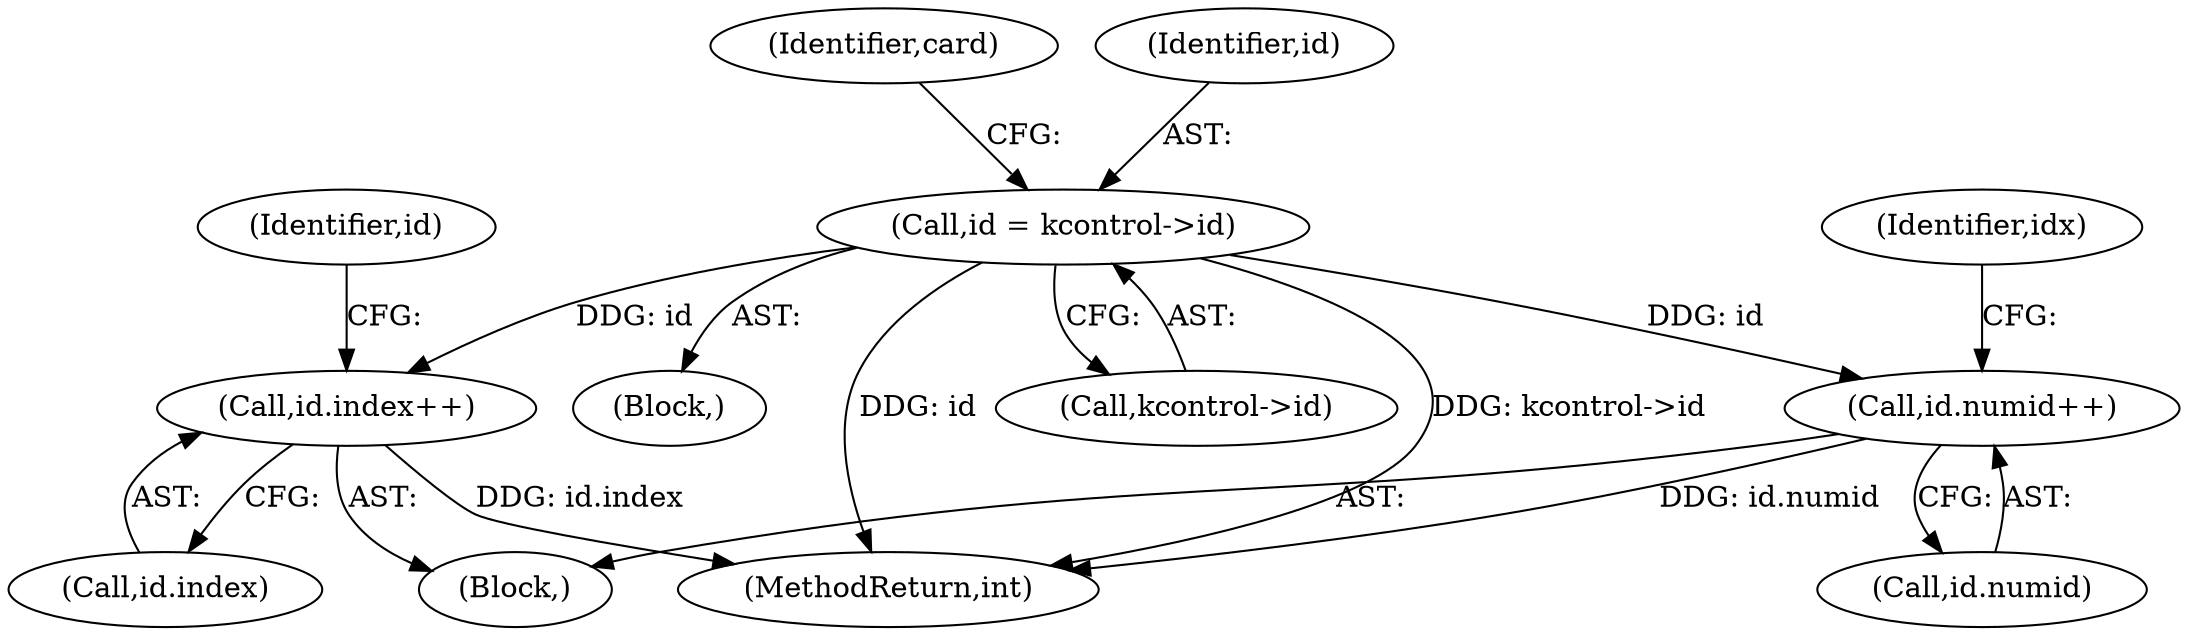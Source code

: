 digraph "0_linux_fd9f26e4eca5d08a27d12c0933fceef76ed9663d_1@pointer" {
"1000130" [label="(Call,id = kcontrol->id)"];
"1000251" [label="(Call,id.index++)"];
"1000255" [label="(Call,id.numid++)"];
"1000252" [label="(Call,id.index)"];
"1000138" [label="(Identifier,card)"];
"1000255" [label="(Call,id.numid++)"];
"1000250" [label="(Block,)"];
"1000104" [label="(Block,)"];
"1000132" [label="(Call,kcontrol->id)"];
"1000130" [label="(Call,id = kcontrol->id)"];
"1000257" [label="(Identifier,id)"];
"1000243" [label="(Identifier,idx)"];
"1000251" [label="(Call,id.index++)"];
"1000271" [label="(MethodReturn,int)"];
"1000256" [label="(Call,id.numid)"];
"1000131" [label="(Identifier,id)"];
"1000130" -> "1000104"  [label="AST: "];
"1000130" -> "1000132"  [label="CFG: "];
"1000131" -> "1000130"  [label="AST: "];
"1000132" -> "1000130"  [label="AST: "];
"1000138" -> "1000130"  [label="CFG: "];
"1000130" -> "1000271"  [label="DDG: kcontrol->id"];
"1000130" -> "1000271"  [label="DDG: id"];
"1000130" -> "1000251"  [label="DDG: id"];
"1000130" -> "1000255"  [label="DDG: id"];
"1000251" -> "1000250"  [label="AST: "];
"1000251" -> "1000252"  [label="CFG: "];
"1000252" -> "1000251"  [label="AST: "];
"1000257" -> "1000251"  [label="CFG: "];
"1000251" -> "1000271"  [label="DDG: id.index"];
"1000255" -> "1000250"  [label="AST: "];
"1000255" -> "1000256"  [label="CFG: "];
"1000256" -> "1000255"  [label="AST: "];
"1000243" -> "1000255"  [label="CFG: "];
"1000255" -> "1000271"  [label="DDG: id.numid"];
}
